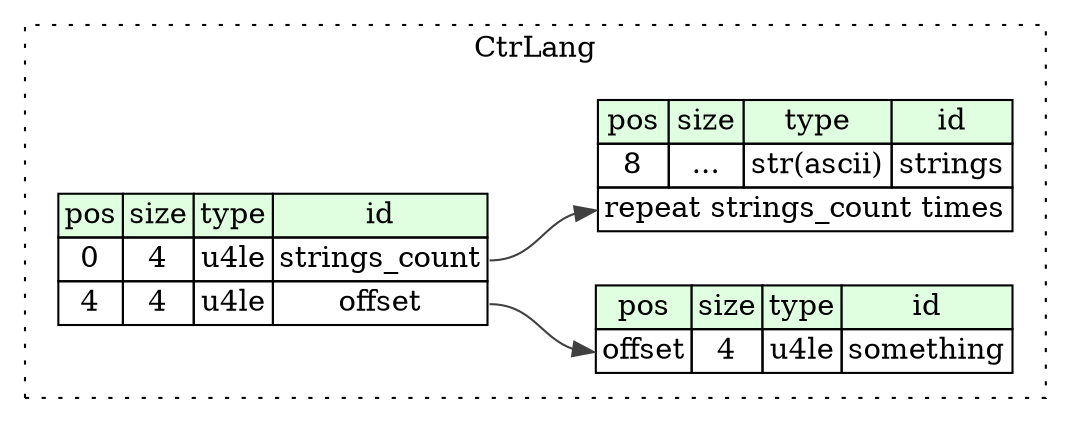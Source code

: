 digraph {
	rankdir=LR;
	node [shape=plaintext];
	subgraph cluster__ctr_lang {
		label="CtrLang";
		graph[style=dotted];

		ctr_lang__seq [label=<<TABLE BORDER="0" CELLBORDER="1" CELLSPACING="0">
			<TR><TD BGCOLOR="#E0FFE0">pos</TD><TD BGCOLOR="#E0FFE0">size</TD><TD BGCOLOR="#E0FFE0">type</TD><TD BGCOLOR="#E0FFE0">id</TD></TR>
			<TR><TD PORT="strings_count_pos">0</TD><TD PORT="strings_count_size">4</TD><TD>u4le</TD><TD PORT="strings_count_type">strings_count</TD></TR>
			<TR><TD PORT="offset_pos">4</TD><TD PORT="offset_size">4</TD><TD>u4le</TD><TD PORT="offset_type">offset</TD></TR>
		</TABLE>>];
		ctr_lang__inst__strings [label=<<TABLE BORDER="0" CELLBORDER="1" CELLSPACING="0">
			<TR><TD BGCOLOR="#E0FFE0">pos</TD><TD BGCOLOR="#E0FFE0">size</TD><TD BGCOLOR="#E0FFE0">type</TD><TD BGCOLOR="#E0FFE0">id</TD></TR>
			<TR><TD PORT="strings_pos">8</TD><TD PORT="strings_size">...</TD><TD>str(ascii)</TD><TD PORT="strings_type">strings</TD></TR>
			<TR><TD COLSPAN="4" PORT="strings__repeat">repeat strings_count times</TD></TR>
		</TABLE>>];
		ctr_lang__inst__something [label=<<TABLE BORDER="0" CELLBORDER="1" CELLSPACING="0">
			<TR><TD BGCOLOR="#E0FFE0">pos</TD><TD BGCOLOR="#E0FFE0">size</TD><TD BGCOLOR="#E0FFE0">type</TD><TD BGCOLOR="#E0FFE0">id</TD></TR>
			<TR><TD PORT="something_pos">offset</TD><TD PORT="something_size">4</TD><TD>u4le</TD><TD PORT="something_type">something</TD></TR>
		</TABLE>>];
	}
	ctr_lang__seq:strings_count_type -> ctr_lang__inst__strings:strings__repeat [color="#404040"];
	ctr_lang__seq:offset_type -> ctr_lang__inst__something:something_pos [color="#404040"];
}
